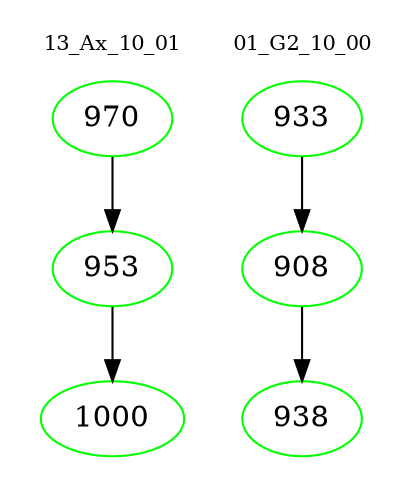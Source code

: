 digraph{
subgraph cluster_0 {
color = white
label = "13_Ax_10_01";
fontsize=10;
T0_970 [label="970", color="green"]
T0_970 -> T0_953 [color="black"]
T0_953 [label="953", color="green"]
T0_953 -> T0_1000 [color="black"]
T0_1000 [label="1000", color="green"]
}
subgraph cluster_1 {
color = white
label = "01_G2_10_00";
fontsize=10;
T1_933 [label="933", color="green"]
T1_933 -> T1_908 [color="black"]
T1_908 [label="908", color="green"]
T1_908 -> T1_938 [color="black"]
T1_938 [label="938", color="green"]
}
}

